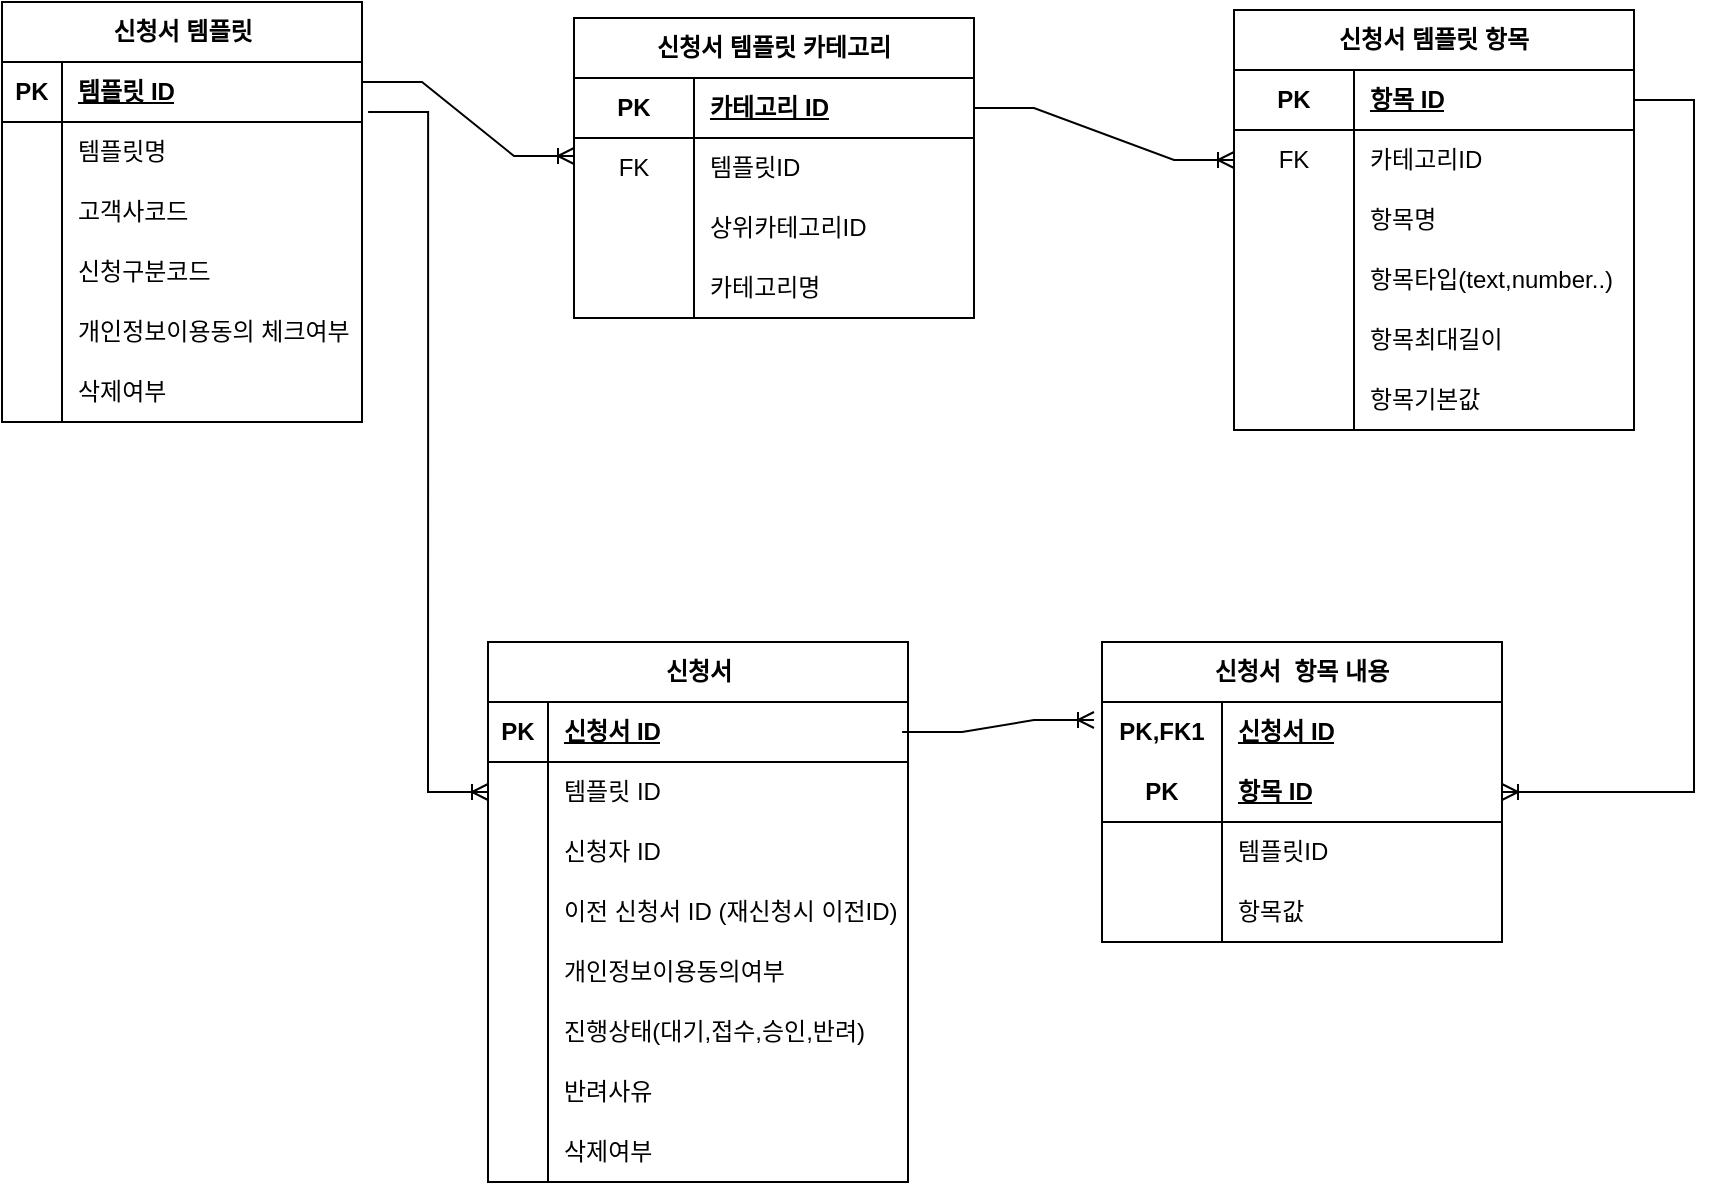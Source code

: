 <mxfile version="26.2.13">
  <diagram name="Page-1" id="9f46799a-70d6-7492-0946-bef42562c5a5">
    <mxGraphModel dx="1420" dy="752" grid="1" gridSize="10" guides="1" tooltips="1" connect="1" arrows="1" fold="1" page="1" pageScale="1" pageWidth="1100" pageHeight="850" background="none" math="0" shadow="0">
      <root>
        <mxCell id="0" />
        <mxCell id="1" parent="0" />
        <mxCell id="GYg72E8LTPwYHGHVrNss-28" value="신청서 템플릿" style="shape=table;startSize=30;container=1;collapsible=1;childLayout=tableLayout;fixedRows=1;rowLines=0;fontStyle=1;align=center;resizeLast=1;html=1;" vertex="1" parent="1">
          <mxGeometry x="110" y="80" width="180" height="210" as="geometry" />
        </mxCell>
        <mxCell id="GYg72E8LTPwYHGHVrNss-29" value="" style="shape=tableRow;horizontal=0;startSize=0;swimlaneHead=0;swimlaneBody=0;fillColor=none;collapsible=0;dropTarget=0;points=[[0,0.5],[1,0.5]];portConstraint=eastwest;top=0;left=0;right=0;bottom=1;" vertex="1" parent="GYg72E8LTPwYHGHVrNss-28">
          <mxGeometry y="30" width="180" height="30" as="geometry" />
        </mxCell>
        <mxCell id="GYg72E8LTPwYHGHVrNss-30" value="PK" style="shape=partialRectangle;connectable=0;fillColor=none;top=0;left=0;bottom=0;right=0;fontStyle=1;overflow=hidden;whiteSpace=wrap;html=1;" vertex="1" parent="GYg72E8LTPwYHGHVrNss-29">
          <mxGeometry width="30" height="30" as="geometry">
            <mxRectangle width="30" height="30" as="alternateBounds" />
          </mxGeometry>
        </mxCell>
        <mxCell id="GYg72E8LTPwYHGHVrNss-31" value="템플릿 ID" style="shape=partialRectangle;connectable=0;fillColor=none;top=0;left=0;bottom=0;right=0;align=left;spacingLeft=6;fontStyle=5;overflow=hidden;whiteSpace=wrap;html=1;" vertex="1" parent="GYg72E8LTPwYHGHVrNss-29">
          <mxGeometry x="30" width="150" height="30" as="geometry">
            <mxRectangle width="150" height="30" as="alternateBounds" />
          </mxGeometry>
        </mxCell>
        <mxCell id="GYg72E8LTPwYHGHVrNss-32" value="" style="shape=tableRow;horizontal=0;startSize=0;swimlaneHead=0;swimlaneBody=0;fillColor=none;collapsible=0;dropTarget=0;points=[[0,0.5],[1,0.5]];portConstraint=eastwest;top=0;left=0;right=0;bottom=0;" vertex="1" parent="GYg72E8LTPwYHGHVrNss-28">
          <mxGeometry y="60" width="180" height="30" as="geometry" />
        </mxCell>
        <mxCell id="GYg72E8LTPwYHGHVrNss-33" value="" style="shape=partialRectangle;connectable=0;fillColor=none;top=0;left=0;bottom=0;right=0;editable=1;overflow=hidden;whiteSpace=wrap;html=1;" vertex="1" parent="GYg72E8LTPwYHGHVrNss-32">
          <mxGeometry width="30" height="30" as="geometry">
            <mxRectangle width="30" height="30" as="alternateBounds" />
          </mxGeometry>
        </mxCell>
        <mxCell id="GYg72E8LTPwYHGHVrNss-34" value="템플릿명" style="shape=partialRectangle;connectable=0;fillColor=none;top=0;left=0;bottom=0;right=0;align=left;spacingLeft=6;overflow=hidden;whiteSpace=wrap;html=1;" vertex="1" parent="GYg72E8LTPwYHGHVrNss-32">
          <mxGeometry x="30" width="150" height="30" as="geometry">
            <mxRectangle width="150" height="30" as="alternateBounds" />
          </mxGeometry>
        </mxCell>
        <mxCell id="GYg72E8LTPwYHGHVrNss-35" style="shape=tableRow;horizontal=0;startSize=0;swimlaneHead=0;swimlaneBody=0;fillColor=none;collapsible=0;dropTarget=0;points=[[0,0.5],[1,0.5]];portConstraint=eastwest;top=0;left=0;right=0;bottom=0;" vertex="1" parent="GYg72E8LTPwYHGHVrNss-28">
          <mxGeometry y="90" width="180" height="30" as="geometry" />
        </mxCell>
        <mxCell id="GYg72E8LTPwYHGHVrNss-36" style="shape=partialRectangle;connectable=0;fillColor=none;top=0;left=0;bottom=0;right=0;editable=1;overflow=hidden;whiteSpace=wrap;html=1;" vertex="1" parent="GYg72E8LTPwYHGHVrNss-35">
          <mxGeometry width="30" height="30" as="geometry">
            <mxRectangle width="30" height="30" as="alternateBounds" />
          </mxGeometry>
        </mxCell>
        <mxCell id="GYg72E8LTPwYHGHVrNss-37" value="고객사코드" style="shape=partialRectangle;connectable=0;fillColor=none;top=0;left=0;bottom=0;right=0;align=left;spacingLeft=6;overflow=hidden;whiteSpace=wrap;html=1;" vertex="1" parent="GYg72E8LTPwYHGHVrNss-35">
          <mxGeometry x="30" width="150" height="30" as="geometry">
            <mxRectangle width="150" height="30" as="alternateBounds" />
          </mxGeometry>
        </mxCell>
        <mxCell id="GYg72E8LTPwYHGHVrNss-38" value="" style="shape=tableRow;horizontal=0;startSize=0;swimlaneHead=0;swimlaneBody=0;fillColor=none;collapsible=0;dropTarget=0;points=[[0,0.5],[1,0.5]];portConstraint=eastwest;top=0;left=0;right=0;bottom=0;" vertex="1" parent="GYg72E8LTPwYHGHVrNss-28">
          <mxGeometry y="120" width="180" height="30" as="geometry" />
        </mxCell>
        <mxCell id="GYg72E8LTPwYHGHVrNss-39" value="" style="shape=partialRectangle;connectable=0;fillColor=none;top=0;left=0;bottom=0;right=0;editable=1;overflow=hidden;whiteSpace=wrap;html=1;" vertex="1" parent="GYg72E8LTPwYHGHVrNss-38">
          <mxGeometry width="30" height="30" as="geometry">
            <mxRectangle width="30" height="30" as="alternateBounds" />
          </mxGeometry>
        </mxCell>
        <mxCell id="GYg72E8LTPwYHGHVrNss-40" value="신청구분코드" style="shape=partialRectangle;connectable=0;fillColor=none;top=0;left=0;bottom=0;right=0;align=left;spacingLeft=6;overflow=hidden;whiteSpace=wrap;html=1;" vertex="1" parent="GYg72E8LTPwYHGHVrNss-38">
          <mxGeometry x="30" width="150" height="30" as="geometry">
            <mxRectangle width="150" height="30" as="alternateBounds" />
          </mxGeometry>
        </mxCell>
        <mxCell id="GYg72E8LTPwYHGHVrNss-113" style="shape=tableRow;horizontal=0;startSize=0;swimlaneHead=0;swimlaneBody=0;fillColor=none;collapsible=0;dropTarget=0;points=[[0,0.5],[1,0.5]];portConstraint=eastwest;top=0;left=0;right=0;bottom=0;" vertex="1" parent="GYg72E8LTPwYHGHVrNss-28">
          <mxGeometry y="150" width="180" height="30" as="geometry" />
        </mxCell>
        <mxCell id="GYg72E8LTPwYHGHVrNss-114" style="shape=partialRectangle;connectable=0;fillColor=none;top=0;left=0;bottom=0;right=0;editable=1;overflow=hidden;whiteSpace=wrap;html=1;" vertex="1" parent="GYg72E8LTPwYHGHVrNss-113">
          <mxGeometry width="30" height="30" as="geometry">
            <mxRectangle width="30" height="30" as="alternateBounds" />
          </mxGeometry>
        </mxCell>
        <mxCell id="GYg72E8LTPwYHGHVrNss-115" value="개인정보이용동의 체크여부" style="shape=partialRectangle;connectable=0;fillColor=none;top=0;left=0;bottom=0;right=0;align=left;spacingLeft=6;overflow=hidden;whiteSpace=wrap;html=1;" vertex="1" parent="GYg72E8LTPwYHGHVrNss-113">
          <mxGeometry x="30" width="150" height="30" as="geometry">
            <mxRectangle width="150" height="30" as="alternateBounds" />
          </mxGeometry>
        </mxCell>
        <mxCell id="GYg72E8LTPwYHGHVrNss-41" value="" style="shape=tableRow;horizontal=0;startSize=0;swimlaneHead=0;swimlaneBody=0;fillColor=none;collapsible=0;dropTarget=0;points=[[0,0.5],[1,0.5]];portConstraint=eastwest;top=0;left=0;right=0;bottom=0;" vertex="1" parent="GYg72E8LTPwYHGHVrNss-28">
          <mxGeometry y="180" width="180" height="30" as="geometry" />
        </mxCell>
        <mxCell id="GYg72E8LTPwYHGHVrNss-42" value="" style="shape=partialRectangle;connectable=0;fillColor=none;top=0;left=0;bottom=0;right=0;editable=1;overflow=hidden;whiteSpace=wrap;html=1;" vertex="1" parent="GYg72E8LTPwYHGHVrNss-41">
          <mxGeometry width="30" height="30" as="geometry">
            <mxRectangle width="30" height="30" as="alternateBounds" />
          </mxGeometry>
        </mxCell>
        <mxCell id="GYg72E8LTPwYHGHVrNss-43" value="삭제여부" style="shape=partialRectangle;connectable=0;fillColor=none;top=0;left=0;bottom=0;right=0;align=left;spacingLeft=6;overflow=hidden;whiteSpace=wrap;html=1;" vertex="1" parent="GYg72E8LTPwYHGHVrNss-41">
          <mxGeometry x="30" width="150" height="30" as="geometry">
            <mxRectangle width="150" height="30" as="alternateBounds" />
          </mxGeometry>
        </mxCell>
        <mxCell id="GYg72E8LTPwYHGHVrNss-72" value="신청서 템플릿 항목" style="shape=table;startSize=30;container=1;collapsible=1;childLayout=tableLayout;fixedRows=1;rowLines=0;fontStyle=1;align=center;resizeLast=1;html=1;whiteSpace=wrap;" vertex="1" parent="1">
          <mxGeometry x="726" y="84" width="200" height="210" as="geometry" />
        </mxCell>
        <mxCell id="GYg72E8LTPwYHGHVrNss-76" value="" style="shape=tableRow;horizontal=0;startSize=0;swimlaneHead=0;swimlaneBody=0;fillColor=none;collapsible=0;dropTarget=0;points=[[0,0.5],[1,0.5]];portConstraint=eastwest;top=0;left=0;right=0;bottom=1;html=1;" vertex="1" parent="GYg72E8LTPwYHGHVrNss-72">
          <mxGeometry y="30" width="200" height="30" as="geometry" />
        </mxCell>
        <mxCell id="GYg72E8LTPwYHGHVrNss-77" value="PK" style="shape=partialRectangle;connectable=0;fillColor=none;top=0;left=0;bottom=0;right=0;fontStyle=1;overflow=hidden;html=1;whiteSpace=wrap;" vertex="1" parent="GYg72E8LTPwYHGHVrNss-76">
          <mxGeometry width="60" height="30" as="geometry">
            <mxRectangle width="60" height="30" as="alternateBounds" />
          </mxGeometry>
        </mxCell>
        <mxCell id="GYg72E8LTPwYHGHVrNss-78" value="항목 ID" style="shape=partialRectangle;connectable=0;fillColor=none;top=0;left=0;bottom=0;right=0;align=left;spacingLeft=6;fontStyle=5;overflow=hidden;html=1;whiteSpace=wrap;" vertex="1" parent="GYg72E8LTPwYHGHVrNss-76">
          <mxGeometry x="60" width="140" height="30" as="geometry">
            <mxRectangle width="140" height="30" as="alternateBounds" />
          </mxGeometry>
        </mxCell>
        <mxCell id="GYg72E8LTPwYHGHVrNss-79" value="" style="shape=tableRow;horizontal=0;startSize=0;swimlaneHead=0;swimlaneBody=0;fillColor=none;collapsible=0;dropTarget=0;points=[[0,0.5],[1,0.5]];portConstraint=eastwest;top=0;left=0;right=0;bottom=0;html=1;" vertex="1" parent="GYg72E8LTPwYHGHVrNss-72">
          <mxGeometry y="60" width="200" height="30" as="geometry" />
        </mxCell>
        <mxCell id="GYg72E8LTPwYHGHVrNss-80" value="FK" style="shape=partialRectangle;connectable=0;fillColor=none;top=0;left=0;bottom=0;right=0;editable=1;overflow=hidden;html=1;whiteSpace=wrap;" vertex="1" parent="GYg72E8LTPwYHGHVrNss-79">
          <mxGeometry width="60" height="30" as="geometry">
            <mxRectangle width="60" height="30" as="alternateBounds" />
          </mxGeometry>
        </mxCell>
        <mxCell id="GYg72E8LTPwYHGHVrNss-81" value="카테고리ID" style="shape=partialRectangle;connectable=0;fillColor=none;top=0;left=0;bottom=0;right=0;align=left;spacingLeft=6;overflow=hidden;html=1;whiteSpace=wrap;" vertex="1" parent="GYg72E8LTPwYHGHVrNss-79">
          <mxGeometry x="60" width="140" height="30" as="geometry">
            <mxRectangle width="140" height="30" as="alternateBounds" />
          </mxGeometry>
        </mxCell>
        <mxCell id="GYg72E8LTPwYHGHVrNss-220" style="shape=tableRow;horizontal=0;startSize=0;swimlaneHead=0;swimlaneBody=0;fillColor=none;collapsible=0;dropTarget=0;points=[[0,0.5],[1,0.5]];portConstraint=eastwest;top=0;left=0;right=0;bottom=0;html=1;" vertex="1" parent="GYg72E8LTPwYHGHVrNss-72">
          <mxGeometry y="90" width="200" height="30" as="geometry" />
        </mxCell>
        <mxCell id="GYg72E8LTPwYHGHVrNss-221" style="shape=partialRectangle;connectable=0;fillColor=none;top=0;left=0;bottom=0;right=0;editable=1;overflow=hidden;html=1;whiteSpace=wrap;" vertex="1" parent="GYg72E8LTPwYHGHVrNss-220">
          <mxGeometry width="60" height="30" as="geometry">
            <mxRectangle width="60" height="30" as="alternateBounds" />
          </mxGeometry>
        </mxCell>
        <mxCell id="GYg72E8LTPwYHGHVrNss-222" value="항목명" style="shape=partialRectangle;connectable=0;fillColor=none;top=0;left=0;bottom=0;right=0;align=left;spacingLeft=6;overflow=hidden;html=1;whiteSpace=wrap;" vertex="1" parent="GYg72E8LTPwYHGHVrNss-220">
          <mxGeometry x="60" width="140" height="30" as="geometry">
            <mxRectangle width="140" height="30" as="alternateBounds" />
          </mxGeometry>
        </mxCell>
        <mxCell id="GYg72E8LTPwYHGHVrNss-82" value="" style="shape=tableRow;horizontal=0;startSize=0;swimlaneHead=0;swimlaneBody=0;fillColor=none;collapsible=0;dropTarget=0;points=[[0,0.5],[1,0.5]];portConstraint=eastwest;top=0;left=0;right=0;bottom=0;html=1;" vertex="1" parent="GYg72E8LTPwYHGHVrNss-72">
          <mxGeometry y="120" width="200" height="30" as="geometry" />
        </mxCell>
        <mxCell id="GYg72E8LTPwYHGHVrNss-83" value="" style="shape=partialRectangle;connectable=0;fillColor=none;top=0;left=0;bottom=0;right=0;editable=1;overflow=hidden;html=1;whiteSpace=wrap;" vertex="1" parent="GYg72E8LTPwYHGHVrNss-82">
          <mxGeometry width="60" height="30" as="geometry">
            <mxRectangle width="60" height="30" as="alternateBounds" />
          </mxGeometry>
        </mxCell>
        <mxCell id="GYg72E8LTPwYHGHVrNss-84" value="항목타입(text,number..)" style="shape=partialRectangle;connectable=0;fillColor=none;top=0;left=0;bottom=0;right=0;align=left;spacingLeft=6;overflow=hidden;html=1;whiteSpace=wrap;" vertex="1" parent="GYg72E8LTPwYHGHVrNss-82">
          <mxGeometry x="60" width="140" height="30" as="geometry">
            <mxRectangle width="140" height="30" as="alternateBounds" />
          </mxGeometry>
        </mxCell>
        <mxCell id="GYg72E8LTPwYHGHVrNss-94" style="shape=tableRow;horizontal=0;startSize=0;swimlaneHead=0;swimlaneBody=0;fillColor=none;collapsible=0;dropTarget=0;points=[[0,0.5],[1,0.5]];portConstraint=eastwest;top=0;left=0;right=0;bottom=0;html=1;" vertex="1" parent="GYg72E8LTPwYHGHVrNss-72">
          <mxGeometry y="150" width="200" height="30" as="geometry" />
        </mxCell>
        <mxCell id="GYg72E8LTPwYHGHVrNss-95" style="shape=partialRectangle;connectable=0;fillColor=none;top=0;left=0;bottom=0;right=0;editable=1;overflow=hidden;html=1;whiteSpace=wrap;" vertex="1" parent="GYg72E8LTPwYHGHVrNss-94">
          <mxGeometry width="60" height="30" as="geometry">
            <mxRectangle width="60" height="30" as="alternateBounds" />
          </mxGeometry>
        </mxCell>
        <mxCell id="GYg72E8LTPwYHGHVrNss-96" value="항목최대길이" style="shape=partialRectangle;connectable=0;fillColor=none;top=0;left=0;bottom=0;right=0;align=left;spacingLeft=6;overflow=hidden;html=1;whiteSpace=wrap;" vertex="1" parent="GYg72E8LTPwYHGHVrNss-94">
          <mxGeometry x="60" width="140" height="30" as="geometry">
            <mxRectangle width="140" height="30" as="alternateBounds" />
          </mxGeometry>
        </mxCell>
        <mxCell id="GYg72E8LTPwYHGHVrNss-91" style="shape=tableRow;horizontal=0;startSize=0;swimlaneHead=0;swimlaneBody=0;fillColor=none;collapsible=0;dropTarget=0;points=[[0,0.5],[1,0.5]];portConstraint=eastwest;top=0;left=0;right=0;bottom=0;html=1;" vertex="1" parent="GYg72E8LTPwYHGHVrNss-72">
          <mxGeometry y="180" width="200" height="30" as="geometry" />
        </mxCell>
        <mxCell id="GYg72E8LTPwYHGHVrNss-92" style="shape=partialRectangle;connectable=0;fillColor=none;top=0;left=0;bottom=0;right=0;editable=1;overflow=hidden;html=1;whiteSpace=wrap;" vertex="1" parent="GYg72E8LTPwYHGHVrNss-91">
          <mxGeometry width="60" height="30" as="geometry">
            <mxRectangle width="60" height="30" as="alternateBounds" />
          </mxGeometry>
        </mxCell>
        <mxCell id="GYg72E8LTPwYHGHVrNss-93" value="항목기본값" style="shape=partialRectangle;connectable=0;fillColor=none;top=0;left=0;bottom=0;right=0;align=left;spacingLeft=6;overflow=hidden;html=1;whiteSpace=wrap;" vertex="1" parent="GYg72E8LTPwYHGHVrNss-91">
          <mxGeometry x="60" width="140" height="30" as="geometry">
            <mxRectangle width="140" height="30" as="alternateBounds" />
          </mxGeometry>
        </mxCell>
        <mxCell id="GYg72E8LTPwYHGHVrNss-97" value="신청서" style="shape=table;startSize=30;container=1;collapsible=1;childLayout=tableLayout;fixedRows=1;rowLines=0;fontStyle=1;align=center;resizeLast=1;html=1;" vertex="1" parent="1">
          <mxGeometry x="353" y="400" width="210" height="270" as="geometry" />
        </mxCell>
        <mxCell id="GYg72E8LTPwYHGHVrNss-98" value="" style="shape=tableRow;horizontal=0;startSize=0;swimlaneHead=0;swimlaneBody=0;fillColor=none;collapsible=0;dropTarget=0;points=[[0,0.5],[1,0.5]];portConstraint=eastwest;top=0;left=0;right=0;bottom=1;" vertex="1" parent="GYg72E8LTPwYHGHVrNss-97">
          <mxGeometry y="30" width="210" height="30" as="geometry" />
        </mxCell>
        <mxCell id="GYg72E8LTPwYHGHVrNss-99" value="PK" style="shape=partialRectangle;connectable=0;fillColor=none;top=0;left=0;bottom=0;right=0;fontStyle=1;overflow=hidden;whiteSpace=wrap;html=1;" vertex="1" parent="GYg72E8LTPwYHGHVrNss-98">
          <mxGeometry width="30" height="30" as="geometry">
            <mxRectangle width="30" height="30" as="alternateBounds" />
          </mxGeometry>
        </mxCell>
        <mxCell id="GYg72E8LTPwYHGHVrNss-100" value="신청서 ID" style="shape=partialRectangle;connectable=0;fillColor=none;top=0;left=0;bottom=0;right=0;align=left;spacingLeft=6;fontStyle=5;overflow=hidden;whiteSpace=wrap;html=1;" vertex="1" parent="GYg72E8LTPwYHGHVrNss-98">
          <mxGeometry x="30" width="180" height="30" as="geometry">
            <mxRectangle width="180" height="30" as="alternateBounds" />
          </mxGeometry>
        </mxCell>
        <mxCell id="GYg72E8LTPwYHGHVrNss-101" value="" style="shape=tableRow;horizontal=0;startSize=0;swimlaneHead=0;swimlaneBody=0;fillColor=none;collapsible=0;dropTarget=0;points=[[0,0.5],[1,0.5]];portConstraint=eastwest;top=0;left=0;right=0;bottom=0;" vertex="1" parent="GYg72E8LTPwYHGHVrNss-97">
          <mxGeometry y="60" width="210" height="30" as="geometry" />
        </mxCell>
        <mxCell id="GYg72E8LTPwYHGHVrNss-102" value="" style="shape=partialRectangle;connectable=0;fillColor=none;top=0;left=0;bottom=0;right=0;editable=1;overflow=hidden;whiteSpace=wrap;html=1;" vertex="1" parent="GYg72E8LTPwYHGHVrNss-101">
          <mxGeometry width="30" height="30" as="geometry">
            <mxRectangle width="30" height="30" as="alternateBounds" />
          </mxGeometry>
        </mxCell>
        <mxCell id="GYg72E8LTPwYHGHVrNss-103" value="템플릿 ID" style="shape=partialRectangle;connectable=0;fillColor=none;top=0;left=0;bottom=0;right=0;align=left;spacingLeft=6;overflow=hidden;whiteSpace=wrap;html=1;" vertex="1" parent="GYg72E8LTPwYHGHVrNss-101">
          <mxGeometry x="30" width="180" height="30" as="geometry">
            <mxRectangle width="180" height="30" as="alternateBounds" />
          </mxGeometry>
        </mxCell>
        <mxCell id="GYg72E8LTPwYHGHVrNss-104" style="shape=tableRow;horizontal=0;startSize=0;swimlaneHead=0;swimlaneBody=0;fillColor=none;collapsible=0;dropTarget=0;points=[[0,0.5],[1,0.5]];portConstraint=eastwest;top=0;left=0;right=0;bottom=0;" vertex="1" parent="GYg72E8LTPwYHGHVrNss-97">
          <mxGeometry y="90" width="210" height="30" as="geometry" />
        </mxCell>
        <mxCell id="GYg72E8LTPwYHGHVrNss-105" style="shape=partialRectangle;connectable=0;fillColor=none;top=0;left=0;bottom=0;right=0;editable=1;overflow=hidden;whiteSpace=wrap;html=1;" vertex="1" parent="GYg72E8LTPwYHGHVrNss-104">
          <mxGeometry width="30" height="30" as="geometry">
            <mxRectangle width="30" height="30" as="alternateBounds" />
          </mxGeometry>
        </mxCell>
        <mxCell id="GYg72E8LTPwYHGHVrNss-106" value="신청자 ID" style="shape=partialRectangle;connectable=0;fillColor=none;top=0;left=0;bottom=0;right=0;align=left;spacingLeft=6;overflow=hidden;whiteSpace=wrap;html=1;" vertex="1" parent="GYg72E8LTPwYHGHVrNss-104">
          <mxGeometry x="30" width="180" height="30" as="geometry">
            <mxRectangle width="180" height="30" as="alternateBounds" />
          </mxGeometry>
        </mxCell>
        <mxCell id="GYg72E8LTPwYHGHVrNss-116" style="shape=tableRow;horizontal=0;startSize=0;swimlaneHead=0;swimlaneBody=0;fillColor=none;collapsible=0;dropTarget=0;points=[[0,0.5],[1,0.5]];portConstraint=eastwest;top=0;left=0;right=0;bottom=0;" vertex="1" parent="GYg72E8LTPwYHGHVrNss-97">
          <mxGeometry y="120" width="210" height="30" as="geometry" />
        </mxCell>
        <mxCell id="GYg72E8LTPwYHGHVrNss-117" style="shape=partialRectangle;connectable=0;fillColor=none;top=0;left=0;bottom=0;right=0;editable=1;overflow=hidden;whiteSpace=wrap;html=1;" vertex="1" parent="GYg72E8LTPwYHGHVrNss-116">
          <mxGeometry width="30" height="30" as="geometry">
            <mxRectangle width="30" height="30" as="alternateBounds" />
          </mxGeometry>
        </mxCell>
        <mxCell id="GYg72E8LTPwYHGHVrNss-118" value="이전 신청서 ID (재신청시 이전ID)" style="shape=partialRectangle;connectable=0;fillColor=none;top=0;left=0;bottom=0;right=0;align=left;spacingLeft=6;overflow=hidden;whiteSpace=wrap;html=1;" vertex="1" parent="GYg72E8LTPwYHGHVrNss-116">
          <mxGeometry x="30" width="180" height="30" as="geometry">
            <mxRectangle width="180" height="30" as="alternateBounds" />
          </mxGeometry>
        </mxCell>
        <mxCell id="GYg72E8LTPwYHGHVrNss-107" value="" style="shape=tableRow;horizontal=0;startSize=0;swimlaneHead=0;swimlaneBody=0;fillColor=none;collapsible=0;dropTarget=0;points=[[0,0.5],[1,0.5]];portConstraint=eastwest;top=0;left=0;right=0;bottom=0;" vertex="1" parent="GYg72E8LTPwYHGHVrNss-97">
          <mxGeometry y="150" width="210" height="30" as="geometry" />
        </mxCell>
        <mxCell id="GYg72E8LTPwYHGHVrNss-108" value="" style="shape=partialRectangle;connectable=0;fillColor=none;top=0;left=0;bottom=0;right=0;editable=1;overflow=hidden;whiteSpace=wrap;html=1;" vertex="1" parent="GYg72E8LTPwYHGHVrNss-107">
          <mxGeometry width="30" height="30" as="geometry">
            <mxRectangle width="30" height="30" as="alternateBounds" />
          </mxGeometry>
        </mxCell>
        <mxCell id="GYg72E8LTPwYHGHVrNss-109" value="개인정보이용동의여부" style="shape=partialRectangle;connectable=0;fillColor=none;top=0;left=0;bottom=0;right=0;align=left;spacingLeft=6;overflow=hidden;whiteSpace=wrap;html=1;" vertex="1" parent="GYg72E8LTPwYHGHVrNss-107">
          <mxGeometry x="30" width="180" height="30" as="geometry">
            <mxRectangle width="180" height="30" as="alternateBounds" />
          </mxGeometry>
        </mxCell>
        <mxCell id="GYg72E8LTPwYHGHVrNss-110" value="" style="shape=tableRow;horizontal=0;startSize=0;swimlaneHead=0;swimlaneBody=0;fillColor=none;collapsible=0;dropTarget=0;points=[[0,0.5],[1,0.5]];portConstraint=eastwest;top=0;left=0;right=0;bottom=0;" vertex="1" parent="GYg72E8LTPwYHGHVrNss-97">
          <mxGeometry y="180" width="210" height="30" as="geometry" />
        </mxCell>
        <mxCell id="GYg72E8LTPwYHGHVrNss-111" value="" style="shape=partialRectangle;connectable=0;fillColor=none;top=0;left=0;bottom=0;right=0;editable=1;overflow=hidden;whiteSpace=wrap;html=1;" vertex="1" parent="GYg72E8LTPwYHGHVrNss-110">
          <mxGeometry width="30" height="30" as="geometry">
            <mxRectangle width="30" height="30" as="alternateBounds" />
          </mxGeometry>
        </mxCell>
        <mxCell id="GYg72E8LTPwYHGHVrNss-112" value="진행상태(대기,접수,승인,반려)" style="shape=partialRectangle;connectable=0;fillColor=none;top=0;left=0;bottom=0;right=0;align=left;spacingLeft=6;overflow=hidden;whiteSpace=wrap;html=1;" vertex="1" parent="GYg72E8LTPwYHGHVrNss-110">
          <mxGeometry x="30" width="180" height="30" as="geometry">
            <mxRectangle width="180" height="30" as="alternateBounds" />
          </mxGeometry>
        </mxCell>
        <mxCell id="GYg72E8LTPwYHGHVrNss-138" style="shape=tableRow;horizontal=0;startSize=0;swimlaneHead=0;swimlaneBody=0;fillColor=none;collapsible=0;dropTarget=0;points=[[0,0.5],[1,0.5]];portConstraint=eastwest;top=0;left=0;right=0;bottom=0;" vertex="1" parent="GYg72E8LTPwYHGHVrNss-97">
          <mxGeometry y="210" width="210" height="30" as="geometry" />
        </mxCell>
        <mxCell id="GYg72E8LTPwYHGHVrNss-139" style="shape=partialRectangle;connectable=0;fillColor=none;top=0;left=0;bottom=0;right=0;editable=1;overflow=hidden;whiteSpace=wrap;html=1;" vertex="1" parent="GYg72E8LTPwYHGHVrNss-138">
          <mxGeometry width="30" height="30" as="geometry">
            <mxRectangle width="30" height="30" as="alternateBounds" />
          </mxGeometry>
        </mxCell>
        <mxCell id="GYg72E8LTPwYHGHVrNss-140" value="반려사유" style="shape=partialRectangle;connectable=0;fillColor=none;top=0;left=0;bottom=0;right=0;align=left;spacingLeft=6;overflow=hidden;whiteSpace=wrap;html=1;" vertex="1" parent="GYg72E8LTPwYHGHVrNss-138">
          <mxGeometry x="30" width="180" height="30" as="geometry">
            <mxRectangle width="180" height="30" as="alternateBounds" />
          </mxGeometry>
        </mxCell>
        <mxCell id="GYg72E8LTPwYHGHVrNss-141" style="shape=tableRow;horizontal=0;startSize=0;swimlaneHead=0;swimlaneBody=0;fillColor=none;collapsible=0;dropTarget=0;points=[[0,0.5],[1,0.5]];portConstraint=eastwest;top=0;left=0;right=0;bottom=0;" vertex="1" parent="GYg72E8LTPwYHGHVrNss-97">
          <mxGeometry y="240" width="210" height="30" as="geometry" />
        </mxCell>
        <mxCell id="GYg72E8LTPwYHGHVrNss-142" style="shape=partialRectangle;connectable=0;fillColor=none;top=0;left=0;bottom=0;right=0;editable=1;overflow=hidden;whiteSpace=wrap;html=1;" vertex="1" parent="GYg72E8LTPwYHGHVrNss-141">
          <mxGeometry width="30" height="30" as="geometry">
            <mxRectangle width="30" height="30" as="alternateBounds" />
          </mxGeometry>
        </mxCell>
        <mxCell id="GYg72E8LTPwYHGHVrNss-143" value="삭제여부" style="shape=partialRectangle;connectable=0;fillColor=none;top=0;left=0;bottom=0;right=0;align=left;spacingLeft=6;overflow=hidden;whiteSpace=wrap;html=1;" vertex="1" parent="GYg72E8LTPwYHGHVrNss-141">
          <mxGeometry x="30" width="180" height="30" as="geometry">
            <mxRectangle width="180" height="30" as="alternateBounds" />
          </mxGeometry>
        </mxCell>
        <mxCell id="GYg72E8LTPwYHGHVrNss-119" value="신청서&amp;nbsp; 항목 내용" style="shape=table;startSize=30;container=1;collapsible=1;childLayout=tableLayout;fixedRows=1;rowLines=0;fontStyle=1;align=center;resizeLast=1;html=1;whiteSpace=wrap;" vertex="1" parent="1">
          <mxGeometry x="660" y="400" width="200" height="150" as="geometry" />
        </mxCell>
        <mxCell id="GYg72E8LTPwYHGHVrNss-120" value="" style="shape=tableRow;horizontal=0;startSize=0;swimlaneHead=0;swimlaneBody=0;fillColor=none;collapsible=0;dropTarget=0;points=[[0,0.5],[1,0.5]];portConstraint=eastwest;top=0;left=0;right=0;bottom=0;html=1;" vertex="1" parent="GYg72E8LTPwYHGHVrNss-119">
          <mxGeometry y="30" width="200" height="30" as="geometry" />
        </mxCell>
        <mxCell id="GYg72E8LTPwYHGHVrNss-121" value="PK,FK1" style="shape=partialRectangle;connectable=0;fillColor=none;top=0;left=0;bottom=0;right=0;fontStyle=1;overflow=hidden;html=1;whiteSpace=wrap;" vertex="1" parent="GYg72E8LTPwYHGHVrNss-120">
          <mxGeometry width="60" height="30" as="geometry">
            <mxRectangle width="60" height="30" as="alternateBounds" />
          </mxGeometry>
        </mxCell>
        <mxCell id="GYg72E8LTPwYHGHVrNss-122" value="신청서 ID" style="shape=partialRectangle;connectable=0;fillColor=none;top=0;left=0;bottom=0;right=0;align=left;spacingLeft=6;fontStyle=5;overflow=hidden;html=1;whiteSpace=wrap;" vertex="1" parent="GYg72E8LTPwYHGHVrNss-120">
          <mxGeometry x="60" width="140" height="30" as="geometry">
            <mxRectangle width="140" height="30" as="alternateBounds" />
          </mxGeometry>
        </mxCell>
        <mxCell id="GYg72E8LTPwYHGHVrNss-123" value="" style="shape=tableRow;horizontal=0;startSize=0;swimlaneHead=0;swimlaneBody=0;fillColor=none;collapsible=0;dropTarget=0;points=[[0,0.5],[1,0.5]];portConstraint=eastwest;top=0;left=0;right=0;bottom=1;html=1;" vertex="1" parent="GYg72E8LTPwYHGHVrNss-119">
          <mxGeometry y="60" width="200" height="30" as="geometry" />
        </mxCell>
        <mxCell id="GYg72E8LTPwYHGHVrNss-124" value="PK" style="shape=partialRectangle;connectable=0;fillColor=none;top=0;left=0;bottom=0;right=0;fontStyle=1;overflow=hidden;html=1;whiteSpace=wrap;" vertex="1" parent="GYg72E8LTPwYHGHVrNss-123">
          <mxGeometry width="60" height="30" as="geometry">
            <mxRectangle width="60" height="30" as="alternateBounds" />
          </mxGeometry>
        </mxCell>
        <mxCell id="GYg72E8LTPwYHGHVrNss-125" value="항목 ID" style="shape=partialRectangle;connectable=0;fillColor=none;top=0;left=0;bottom=0;right=0;align=left;spacingLeft=6;fontStyle=5;overflow=hidden;html=1;whiteSpace=wrap;" vertex="1" parent="GYg72E8LTPwYHGHVrNss-123">
          <mxGeometry x="60" width="140" height="30" as="geometry">
            <mxRectangle width="140" height="30" as="alternateBounds" />
          </mxGeometry>
        </mxCell>
        <mxCell id="GYg72E8LTPwYHGHVrNss-126" value="" style="shape=tableRow;horizontal=0;startSize=0;swimlaneHead=0;swimlaneBody=0;fillColor=none;collapsible=0;dropTarget=0;points=[[0,0.5],[1,0.5]];portConstraint=eastwest;top=0;left=0;right=0;bottom=0;html=1;" vertex="1" parent="GYg72E8LTPwYHGHVrNss-119">
          <mxGeometry y="90" width="200" height="30" as="geometry" />
        </mxCell>
        <mxCell id="GYg72E8LTPwYHGHVrNss-127" value="" style="shape=partialRectangle;connectable=0;fillColor=none;top=0;left=0;bottom=0;right=0;editable=1;overflow=hidden;html=1;whiteSpace=wrap;" vertex="1" parent="GYg72E8LTPwYHGHVrNss-126">
          <mxGeometry width="60" height="30" as="geometry">
            <mxRectangle width="60" height="30" as="alternateBounds" />
          </mxGeometry>
        </mxCell>
        <mxCell id="GYg72E8LTPwYHGHVrNss-128" value="템플릿ID" style="shape=partialRectangle;connectable=0;fillColor=none;top=0;left=0;bottom=0;right=0;align=left;spacingLeft=6;overflow=hidden;html=1;whiteSpace=wrap;" vertex="1" parent="GYg72E8LTPwYHGHVrNss-126">
          <mxGeometry x="60" width="140" height="30" as="geometry">
            <mxRectangle width="140" height="30" as="alternateBounds" />
          </mxGeometry>
        </mxCell>
        <mxCell id="GYg72E8LTPwYHGHVrNss-223" style="shape=tableRow;horizontal=0;startSize=0;swimlaneHead=0;swimlaneBody=0;fillColor=none;collapsible=0;dropTarget=0;points=[[0,0.5],[1,0.5]];portConstraint=eastwest;top=0;left=0;right=0;bottom=0;html=1;" vertex="1" parent="GYg72E8LTPwYHGHVrNss-119">
          <mxGeometry y="120" width="200" height="30" as="geometry" />
        </mxCell>
        <mxCell id="GYg72E8LTPwYHGHVrNss-224" style="shape=partialRectangle;connectable=0;fillColor=none;top=0;left=0;bottom=0;right=0;editable=1;overflow=hidden;html=1;whiteSpace=wrap;" vertex="1" parent="GYg72E8LTPwYHGHVrNss-223">
          <mxGeometry width="60" height="30" as="geometry">
            <mxRectangle width="60" height="30" as="alternateBounds" />
          </mxGeometry>
        </mxCell>
        <mxCell id="GYg72E8LTPwYHGHVrNss-225" value="항목값" style="shape=partialRectangle;connectable=0;fillColor=none;top=0;left=0;bottom=0;right=0;align=left;spacingLeft=6;overflow=hidden;html=1;whiteSpace=wrap;" vertex="1" parent="GYg72E8LTPwYHGHVrNss-223">
          <mxGeometry x="60" width="140" height="30" as="geometry">
            <mxRectangle width="140" height="30" as="alternateBounds" />
          </mxGeometry>
        </mxCell>
        <mxCell id="GYg72E8LTPwYHGHVrNss-166" value="신청서 템플릿 카테고리" style="shape=table;startSize=30;container=1;collapsible=1;childLayout=tableLayout;fixedRows=1;rowLines=0;fontStyle=1;align=center;resizeLast=1;html=1;whiteSpace=wrap;" vertex="1" parent="1">
          <mxGeometry x="396" y="88" width="200" height="150" as="geometry" />
        </mxCell>
        <mxCell id="GYg72E8LTPwYHGHVrNss-170" value="" style="shape=tableRow;horizontal=0;startSize=0;swimlaneHead=0;swimlaneBody=0;fillColor=none;collapsible=0;dropTarget=0;points=[[0,0.5],[1,0.5]];portConstraint=eastwest;top=0;left=0;right=0;bottom=1;html=1;" vertex="1" parent="GYg72E8LTPwYHGHVrNss-166">
          <mxGeometry y="30" width="200" height="30" as="geometry" />
        </mxCell>
        <mxCell id="GYg72E8LTPwYHGHVrNss-171" value="PK" style="shape=partialRectangle;connectable=0;fillColor=none;top=0;left=0;bottom=0;right=0;fontStyle=1;overflow=hidden;html=1;whiteSpace=wrap;" vertex="1" parent="GYg72E8LTPwYHGHVrNss-170">
          <mxGeometry width="60" height="30" as="geometry">
            <mxRectangle width="60" height="30" as="alternateBounds" />
          </mxGeometry>
        </mxCell>
        <mxCell id="GYg72E8LTPwYHGHVrNss-172" value="카테고리 ID" style="shape=partialRectangle;connectable=0;fillColor=none;top=0;left=0;bottom=0;right=0;align=left;spacingLeft=6;fontStyle=5;overflow=hidden;html=1;whiteSpace=wrap;" vertex="1" parent="GYg72E8LTPwYHGHVrNss-170">
          <mxGeometry x="60" width="140" height="30" as="geometry">
            <mxRectangle width="140" height="30" as="alternateBounds" />
          </mxGeometry>
        </mxCell>
        <mxCell id="GYg72E8LTPwYHGHVrNss-173" value="" style="shape=tableRow;horizontal=0;startSize=0;swimlaneHead=0;swimlaneBody=0;fillColor=none;collapsible=0;dropTarget=0;points=[[0,0.5],[1,0.5]];portConstraint=eastwest;top=0;left=0;right=0;bottom=0;html=1;" vertex="1" parent="GYg72E8LTPwYHGHVrNss-166">
          <mxGeometry y="60" width="200" height="30" as="geometry" />
        </mxCell>
        <mxCell id="GYg72E8LTPwYHGHVrNss-174" value="FK" style="shape=partialRectangle;connectable=0;fillColor=none;top=0;left=0;bottom=0;right=0;editable=1;overflow=hidden;html=1;whiteSpace=wrap;" vertex="1" parent="GYg72E8LTPwYHGHVrNss-173">
          <mxGeometry width="60" height="30" as="geometry">
            <mxRectangle width="60" height="30" as="alternateBounds" />
          </mxGeometry>
        </mxCell>
        <mxCell id="GYg72E8LTPwYHGHVrNss-175" value="템플릿ID" style="shape=partialRectangle;connectable=0;fillColor=none;top=0;left=0;bottom=0;right=0;align=left;spacingLeft=6;overflow=hidden;html=1;whiteSpace=wrap;" vertex="1" parent="GYg72E8LTPwYHGHVrNss-173">
          <mxGeometry x="60" width="140" height="30" as="geometry">
            <mxRectangle width="140" height="30" as="alternateBounds" />
          </mxGeometry>
        </mxCell>
        <mxCell id="GYg72E8LTPwYHGHVrNss-214" style="shape=tableRow;horizontal=0;startSize=0;swimlaneHead=0;swimlaneBody=0;fillColor=none;collapsible=0;dropTarget=0;points=[[0,0.5],[1,0.5]];portConstraint=eastwest;top=0;left=0;right=0;bottom=0;html=1;" vertex="1" parent="GYg72E8LTPwYHGHVrNss-166">
          <mxGeometry y="90" width="200" height="30" as="geometry" />
        </mxCell>
        <mxCell id="GYg72E8LTPwYHGHVrNss-215" style="shape=partialRectangle;connectable=0;fillColor=none;top=0;left=0;bottom=0;right=0;editable=1;overflow=hidden;html=1;whiteSpace=wrap;" vertex="1" parent="GYg72E8LTPwYHGHVrNss-214">
          <mxGeometry width="60" height="30" as="geometry">
            <mxRectangle width="60" height="30" as="alternateBounds" />
          </mxGeometry>
        </mxCell>
        <mxCell id="GYg72E8LTPwYHGHVrNss-216" value="상위카테고리ID" style="shape=partialRectangle;connectable=0;fillColor=none;top=0;left=0;bottom=0;right=0;align=left;spacingLeft=6;overflow=hidden;html=1;whiteSpace=wrap;" vertex="1" parent="GYg72E8LTPwYHGHVrNss-214">
          <mxGeometry x="60" width="140" height="30" as="geometry">
            <mxRectangle width="140" height="30" as="alternateBounds" />
          </mxGeometry>
        </mxCell>
        <mxCell id="GYg72E8LTPwYHGHVrNss-176" value="" style="shape=tableRow;horizontal=0;startSize=0;swimlaneHead=0;swimlaneBody=0;fillColor=none;collapsible=0;dropTarget=0;points=[[0,0.5],[1,0.5]];portConstraint=eastwest;top=0;left=0;right=0;bottom=0;html=1;" vertex="1" parent="GYg72E8LTPwYHGHVrNss-166">
          <mxGeometry y="120" width="200" height="30" as="geometry" />
        </mxCell>
        <mxCell id="GYg72E8LTPwYHGHVrNss-177" value="" style="shape=partialRectangle;connectable=0;fillColor=none;top=0;left=0;bottom=0;right=0;editable=1;overflow=hidden;html=1;whiteSpace=wrap;" vertex="1" parent="GYg72E8LTPwYHGHVrNss-176">
          <mxGeometry width="60" height="30" as="geometry">
            <mxRectangle width="60" height="30" as="alternateBounds" />
          </mxGeometry>
        </mxCell>
        <mxCell id="GYg72E8LTPwYHGHVrNss-178" value="카테고리명" style="shape=partialRectangle;connectable=0;fillColor=none;top=0;left=0;bottom=0;right=0;align=left;spacingLeft=6;overflow=hidden;html=1;whiteSpace=wrap;" vertex="1" parent="GYg72E8LTPwYHGHVrNss-176">
          <mxGeometry x="60" width="140" height="30" as="geometry">
            <mxRectangle width="140" height="30" as="alternateBounds" />
          </mxGeometry>
        </mxCell>
        <mxCell id="GYg72E8LTPwYHGHVrNss-226" value="" style="edgeStyle=entityRelationEdgeStyle;fontSize=12;html=1;endArrow=ERoneToMany;rounded=0;entryX=0;entryY=0.3;entryDx=0;entryDy=0;entryPerimeter=0;" edge="1" parent="1" target="GYg72E8LTPwYHGHVrNss-173">
          <mxGeometry width="100" height="100" relative="1" as="geometry">
            <mxPoint x="290" y="120" as="sourcePoint" />
            <mxPoint x="390" y="20" as="targetPoint" />
          </mxGeometry>
        </mxCell>
        <mxCell id="GYg72E8LTPwYHGHVrNss-227" value="" style="edgeStyle=entityRelationEdgeStyle;fontSize=12;html=1;endArrow=ERoneToMany;rounded=0;exitX=1;exitY=0.5;exitDx=0;exitDy=0;entryX=0;entryY=0.5;entryDx=0;entryDy=0;" edge="1" parent="1" source="GYg72E8LTPwYHGHVrNss-170" target="GYg72E8LTPwYHGHVrNss-79">
          <mxGeometry width="100" height="100" relative="1" as="geometry">
            <mxPoint x="620" y="310" as="sourcePoint" />
            <mxPoint x="720" y="210" as="targetPoint" />
          </mxGeometry>
        </mxCell>
        <mxCell id="GYg72E8LTPwYHGHVrNss-229" value="" style="edgeStyle=entityRelationEdgeStyle;fontSize=12;html=1;endArrow=ERoneToMany;rounded=0;entryX=1;entryY=0.5;entryDx=0;entryDy=0;" edge="1" parent="1" source="GYg72E8LTPwYHGHVrNss-76" target="GYg72E8LTPwYHGHVrNss-123">
          <mxGeometry width="100" height="100" relative="1" as="geometry">
            <mxPoint x="926" y="410" as="sourcePoint" />
            <mxPoint x="1026" y="310" as="targetPoint" />
            <Array as="points">
              <mxPoint x="990" y="420" />
            </Array>
          </mxGeometry>
        </mxCell>
        <mxCell id="GYg72E8LTPwYHGHVrNss-230" value="" style="edgeStyle=entityRelationEdgeStyle;fontSize=12;html=1;endArrow=ERoneToMany;rounded=0;exitX=1.017;exitY=0.833;exitDx=0;exitDy=0;exitPerimeter=0;entryX=0;entryY=0.5;entryDx=0;entryDy=0;" edge="1" parent="1" source="GYg72E8LTPwYHGHVrNss-29" target="GYg72E8LTPwYHGHVrNss-101">
          <mxGeometry width="100" height="100" relative="1" as="geometry">
            <mxPoint x="310" y="380" as="sourcePoint" />
            <mxPoint x="410" y="280" as="targetPoint" />
            <Array as="points">
              <mxPoint x="317" y="220" />
            </Array>
          </mxGeometry>
        </mxCell>
        <mxCell id="GYg72E8LTPwYHGHVrNss-231" value="" style="edgeStyle=entityRelationEdgeStyle;fontSize=12;html=1;endArrow=ERoneToMany;rounded=0;entryX=-0.02;entryY=0.3;entryDx=0;entryDy=0;entryPerimeter=0;exitX=0.986;exitY=0.5;exitDx=0;exitDy=0;exitPerimeter=0;" edge="1" parent="1" source="GYg72E8LTPwYHGHVrNss-98" target="GYg72E8LTPwYHGHVrNss-120">
          <mxGeometry width="100" height="100" relative="1" as="geometry">
            <mxPoint x="570" y="440" as="sourcePoint" />
            <mxPoint x="600" y="340" as="targetPoint" />
          </mxGeometry>
        </mxCell>
      </root>
    </mxGraphModel>
  </diagram>
</mxfile>
